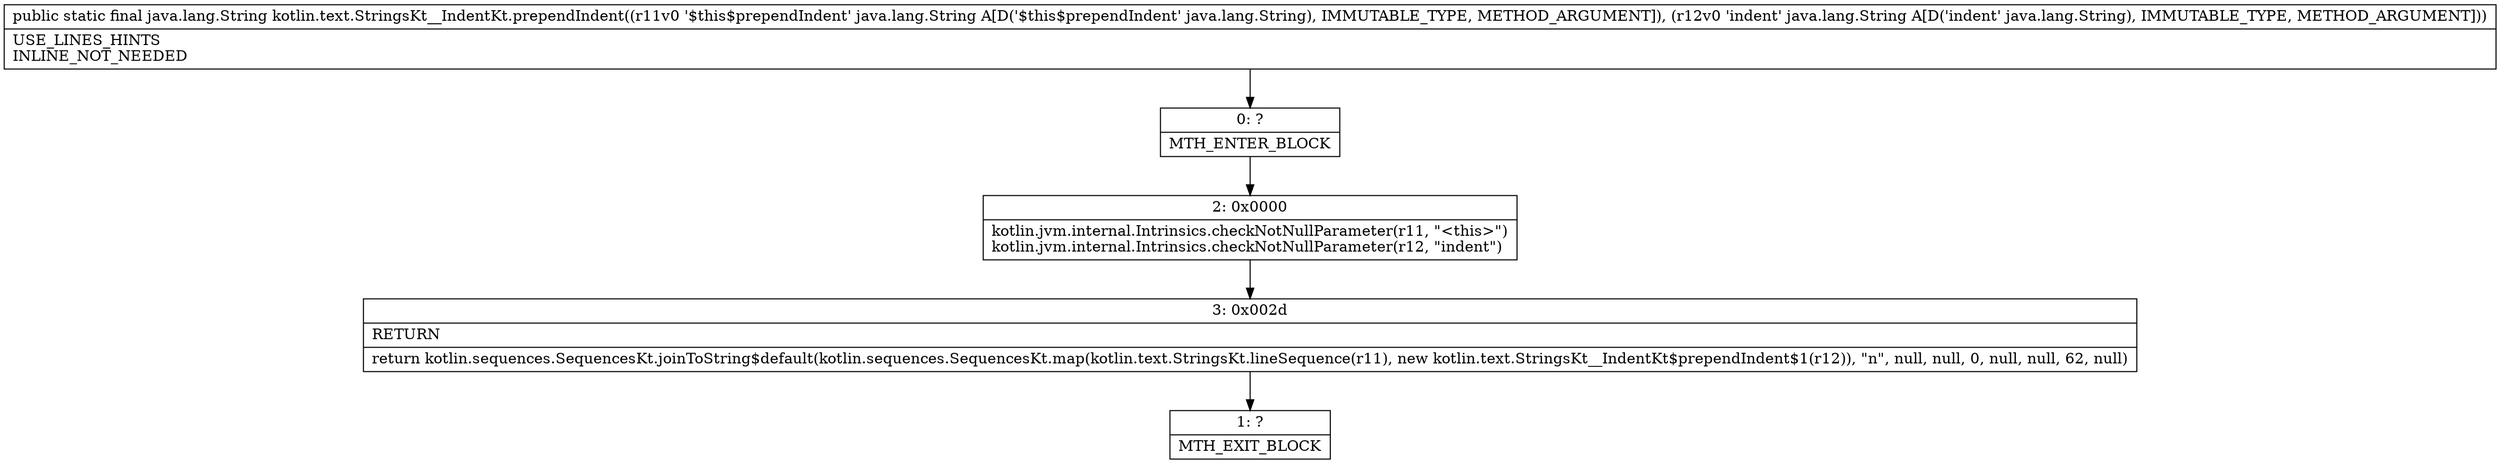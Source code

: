 digraph "CFG forkotlin.text.StringsKt__IndentKt.prependIndent(Ljava\/lang\/String;Ljava\/lang\/String;)Ljava\/lang\/String;" {
Node_0 [shape=record,label="{0\:\ ?|MTH_ENTER_BLOCK\l}"];
Node_2 [shape=record,label="{2\:\ 0x0000|kotlin.jvm.internal.Intrinsics.checkNotNullParameter(r11, \"\<this\>\")\lkotlin.jvm.internal.Intrinsics.checkNotNullParameter(r12, \"indent\")\l}"];
Node_3 [shape=record,label="{3\:\ 0x002d|RETURN\l|return kotlin.sequences.SequencesKt.joinToString$default(kotlin.sequences.SequencesKt.map(kotlin.text.StringsKt.lineSequence(r11), new kotlin.text.StringsKt__IndentKt$prependIndent$1(r12)), \"n\", null, null, 0, null, null, 62, null)\l}"];
Node_1 [shape=record,label="{1\:\ ?|MTH_EXIT_BLOCK\l}"];
MethodNode[shape=record,label="{public static final java.lang.String kotlin.text.StringsKt__IndentKt.prependIndent((r11v0 '$this$prependIndent' java.lang.String A[D('$this$prependIndent' java.lang.String), IMMUTABLE_TYPE, METHOD_ARGUMENT]), (r12v0 'indent' java.lang.String A[D('indent' java.lang.String), IMMUTABLE_TYPE, METHOD_ARGUMENT]))  | USE_LINES_HINTS\lINLINE_NOT_NEEDED\l}"];
MethodNode -> Node_0;Node_0 -> Node_2;
Node_2 -> Node_3;
Node_3 -> Node_1;
}

